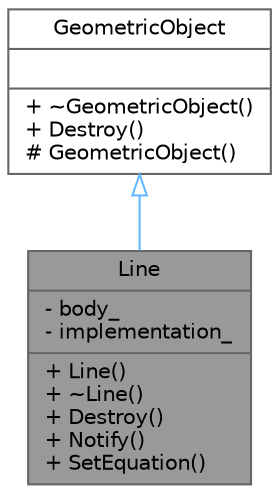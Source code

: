 digraph "Line"
{
 // LATEX_PDF_SIZE
  bgcolor="transparent";
  edge [fontname=Helvetica,fontsize=10,labelfontname=Helvetica,labelfontsize=10];
  node [fontname=Helvetica,fontsize=10,shape=box,height=0.2,width=0.9];
  Node1 [shape=record,label="{Line\n|- body_\l- implementation_\l|+ Line()\l+ ~Line()\l+ Destroy()\l+ Notify()\l+ SetEquation()\l}",height=0.2,width=0.4,color="gray40", fillcolor="grey60", style="filled", fontcolor="black",tooltip="Line on a plane."];
  Node2 -> Node1 [dir="back",color="steelblue1",style="solid",arrowtail="onormal"];
  Node2 [shape=record,label="{GeometricObject\n||+ ~GeometricObject()\l+ Destroy()\l# GeometricObject()\l}",height=0.2,width=0.4,color="gray40", fillcolor="white", style="filled",URL="$class_geometric_object.html",tooltip=" "];
}
